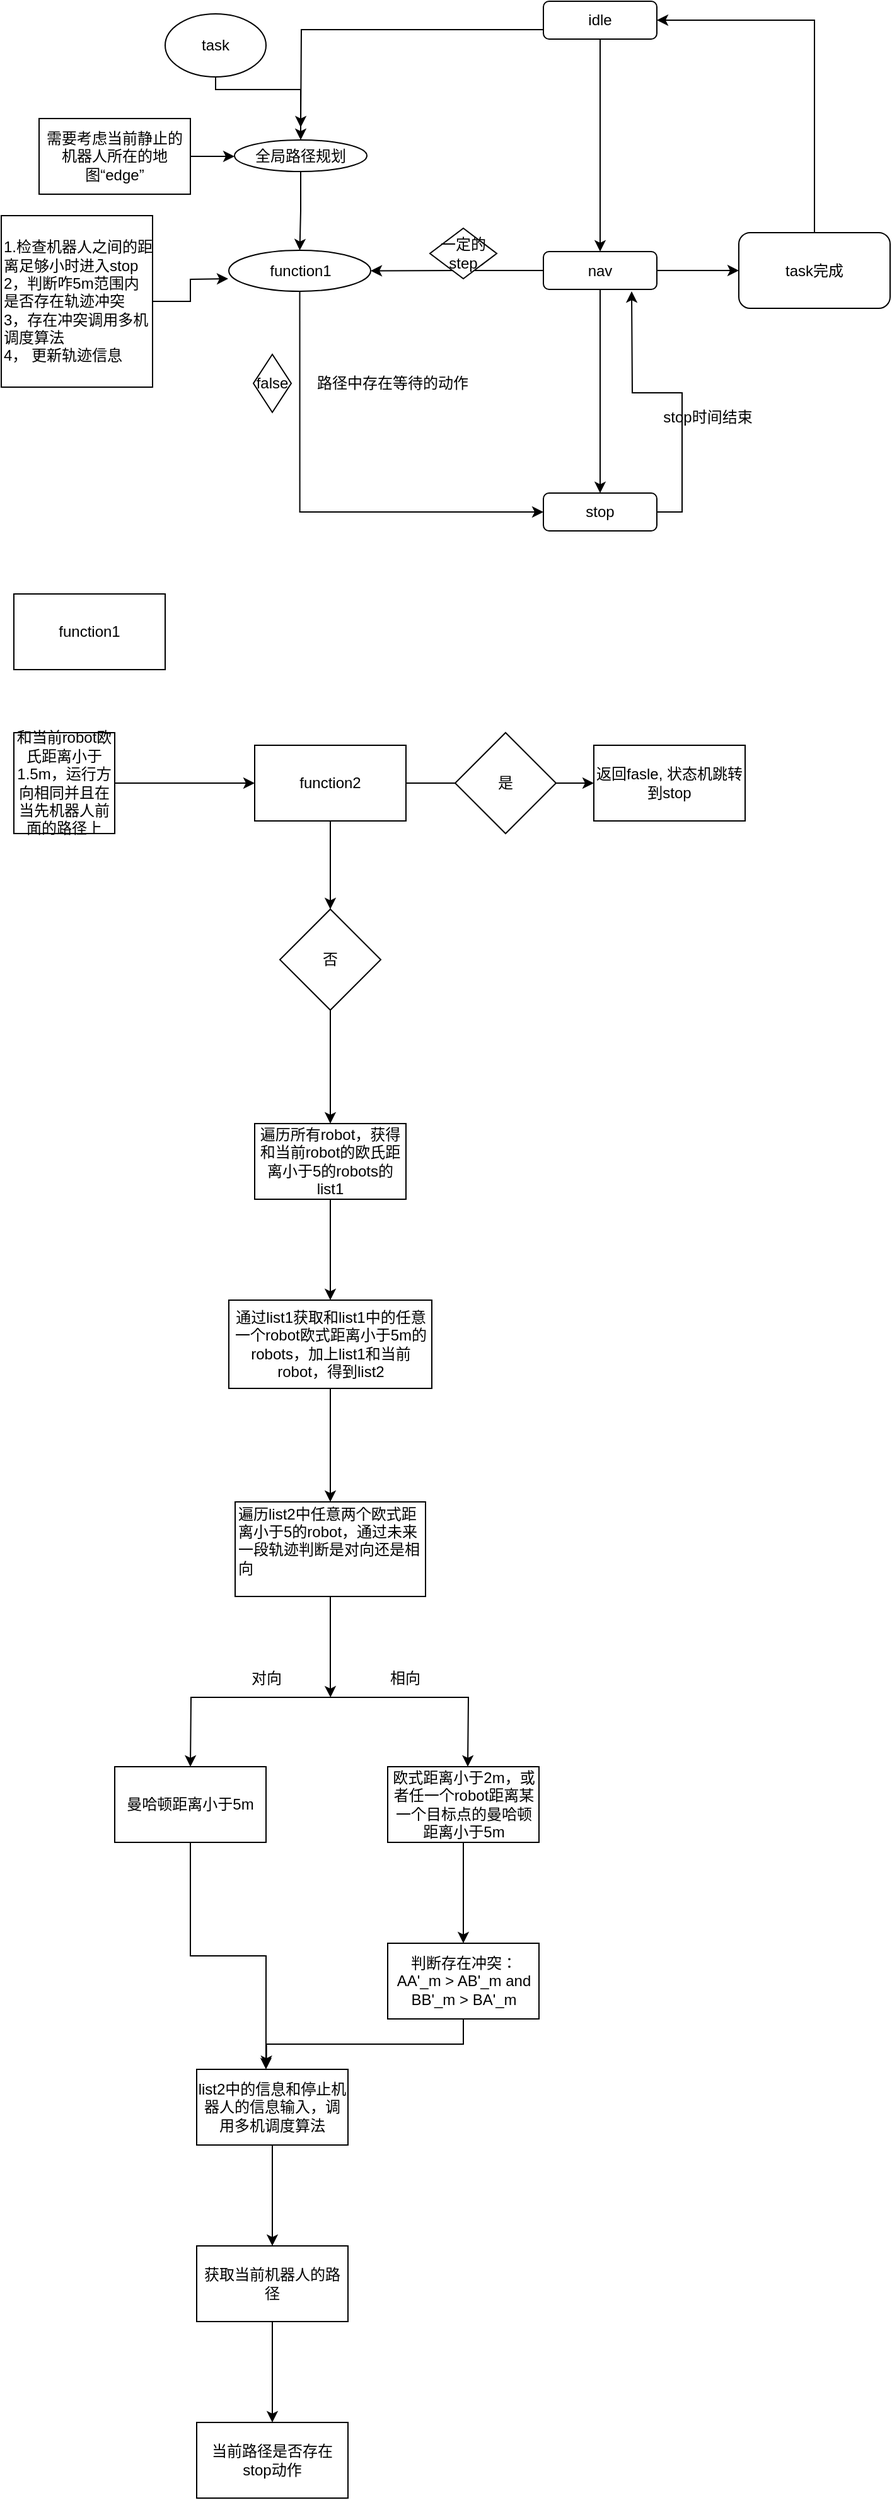 <mxfile version="15.2.9" type="github" pages="2">
  <diagram id="9fSyIhTfwZy8_oy5fgW9" name="Page-1">
    <mxGraphModel dx="748" dy="523" grid="1" gridSize="10" guides="1" tooltips="1" connect="1" arrows="1" fold="1" page="1" pageScale="1" pageWidth="827" pageHeight="1169" math="0" shadow="0">
      <root>
        <mxCell id="0" />
        <mxCell id="1" parent="0" />
        <mxCell id="qDxuMMK1ASLJ5tELzvt4-7" value="" style="edgeStyle=orthogonalEdgeStyle;rounded=0;orthogonalLoop=1;jettySize=auto;html=1;exitX=0;exitY=0.75;exitDx=0;exitDy=0;" edge="1" parent="1" source="qDxuMMK1ASLJ5tELzvt4-1">
          <mxGeometry relative="1" as="geometry">
            <mxPoint x="345.034" y="160" as="sourcePoint" />
            <mxPoint x="247.5" y="230" as="targetPoint" />
          </mxGeometry>
        </mxCell>
        <mxCell id="qDxuMMK1ASLJ5tELzvt4-17" style="edgeStyle=orthogonalEdgeStyle;rounded=0;orthogonalLoop=1;jettySize=auto;html=1;exitX=0.5;exitY=1;exitDx=0;exitDy=0;entryX=0.5;entryY=0;entryDx=0;entryDy=0;" edge="1" parent="1" source="qDxuMMK1ASLJ5tELzvt4-1" target="qDxuMMK1ASLJ5tELzvt4-3">
          <mxGeometry relative="1" as="geometry" />
        </mxCell>
        <mxCell id="qDxuMMK1ASLJ5tELzvt4-1" value="idle" style="rounded=1;whiteSpace=wrap;html=1;" vertex="1" parent="1">
          <mxGeometry x="440" y="130" width="90" height="30" as="geometry" />
        </mxCell>
        <mxCell id="qDxuMMK1ASLJ5tELzvt4-38" style="edgeStyle=orthogonalEdgeStyle;rounded=0;orthogonalLoop=1;jettySize=auto;html=1;exitX=0;exitY=0.5;exitDx=0;exitDy=0;entryX=1;entryY=0.5;entryDx=0;entryDy=0;" edge="1" parent="1" source="qDxuMMK1ASLJ5tELzvt4-3" target="qDxuMMK1ASLJ5tELzvt4-11">
          <mxGeometry relative="1" as="geometry" />
        </mxCell>
        <mxCell id="qDxuMMK1ASLJ5tELzvt4-39" style="edgeStyle=orthogonalEdgeStyle;rounded=0;orthogonalLoop=1;jettySize=auto;html=1;exitX=0.5;exitY=1;exitDx=0;exitDy=0;" edge="1" parent="1" source="qDxuMMK1ASLJ5tELzvt4-3" target="qDxuMMK1ASLJ5tELzvt4-4">
          <mxGeometry relative="1" as="geometry" />
        </mxCell>
        <mxCell id="JFUP2v7yk-JefAY3bPmS-2" value="" style="edgeStyle=orthogonalEdgeStyle;rounded=0;orthogonalLoop=1;jettySize=auto;html=1;" edge="1" parent="1" source="qDxuMMK1ASLJ5tELzvt4-3" target="JFUP2v7yk-JefAY3bPmS-1">
          <mxGeometry relative="1" as="geometry" />
        </mxCell>
        <mxCell id="qDxuMMK1ASLJ5tELzvt4-3" value="nav" style="rounded=1;whiteSpace=wrap;html=1;" vertex="1" parent="1">
          <mxGeometry x="440" y="328.5" width="90" height="30" as="geometry" />
        </mxCell>
        <mxCell id="JFUP2v7yk-JefAY3bPmS-4" style="edgeStyle=orthogonalEdgeStyle;rounded=0;orthogonalLoop=1;jettySize=auto;html=1;exitX=1;exitY=0.5;exitDx=0;exitDy=0;" edge="1" parent="1" source="qDxuMMK1ASLJ5tELzvt4-4">
          <mxGeometry relative="1" as="geometry">
            <mxPoint x="510" y="360" as="targetPoint" />
          </mxGeometry>
        </mxCell>
        <mxCell id="qDxuMMK1ASLJ5tELzvt4-4" value="stop" style="rounded=1;whiteSpace=wrap;html=1;" vertex="1" parent="1">
          <mxGeometry x="440" y="520" width="90" height="30" as="geometry" />
        </mxCell>
        <mxCell id="qDxuMMK1ASLJ5tELzvt4-8" style="edgeStyle=orthogonalEdgeStyle;rounded=0;orthogonalLoop=1;jettySize=auto;html=1;exitX=0.5;exitY=1;exitDx=0;exitDy=0;entryX=0.5;entryY=0;entryDx=0;entryDy=0;" edge="1" parent="1" source="qDxuMMK1ASLJ5tELzvt4-5" target="qDxuMMK1ASLJ5tELzvt4-6">
          <mxGeometry relative="1" as="geometry">
            <Array as="points">
              <mxPoint x="180" y="200" />
              <mxPoint x="248" y="200" />
            </Array>
          </mxGeometry>
        </mxCell>
        <mxCell id="qDxuMMK1ASLJ5tELzvt4-5" value="task" style="ellipse;whiteSpace=wrap;html=1;" vertex="1" parent="1">
          <mxGeometry x="140" y="140" width="80" height="50" as="geometry" />
        </mxCell>
        <mxCell id="qDxuMMK1ASLJ5tELzvt4-12" value="" style="edgeStyle=orthogonalEdgeStyle;rounded=0;orthogonalLoop=1;jettySize=auto;html=1;" edge="1" parent="1" source="qDxuMMK1ASLJ5tELzvt4-6" target="qDxuMMK1ASLJ5tELzvt4-11">
          <mxGeometry relative="1" as="geometry" />
        </mxCell>
        <mxCell id="qDxuMMK1ASLJ5tELzvt4-6" value="全局路径规划" style="ellipse;whiteSpace=wrap;html=1;rounded=1;" vertex="1" parent="1">
          <mxGeometry x="195" y="240" width="105" height="25" as="geometry" />
        </mxCell>
        <mxCell id="qDxuMMK1ASLJ5tELzvt4-10" style="edgeStyle=orthogonalEdgeStyle;rounded=0;orthogonalLoop=1;jettySize=auto;html=1;exitX=1;exitY=0.5;exitDx=0;exitDy=0;entryX=0;entryY=0.5;entryDx=0;entryDy=0;" edge="1" parent="1" source="qDxuMMK1ASLJ5tELzvt4-9" target="qDxuMMK1ASLJ5tELzvt4-6">
          <mxGeometry relative="1" as="geometry" />
        </mxCell>
        <mxCell id="qDxuMMK1ASLJ5tELzvt4-9" value="需要考虑当前静止的机器人所在的地图“edge”" style="rounded=0;whiteSpace=wrap;html=1;" vertex="1" parent="1">
          <mxGeometry x="40" y="223" width="120" height="60" as="geometry" />
        </mxCell>
        <mxCell id="qDxuMMK1ASLJ5tELzvt4-20" style="edgeStyle=orthogonalEdgeStyle;rounded=0;orthogonalLoop=1;jettySize=auto;html=1;exitX=0.5;exitY=1;exitDx=0;exitDy=0;entryX=0;entryY=0.5;entryDx=0;entryDy=0;" edge="1" parent="1" source="qDxuMMK1ASLJ5tELzvt4-11" target="qDxuMMK1ASLJ5tELzvt4-4">
          <mxGeometry relative="1" as="geometry" />
        </mxCell>
        <mxCell id="qDxuMMK1ASLJ5tELzvt4-11" value="function1" style="ellipse;whiteSpace=wrap;html=1;rounded=1;" vertex="1" parent="1">
          <mxGeometry x="190.5" y="327.5" width="112.5" height="32.5" as="geometry" />
        </mxCell>
        <mxCell id="qDxuMMK1ASLJ5tELzvt4-34" style="edgeStyle=orthogonalEdgeStyle;rounded=0;orthogonalLoop=1;jettySize=auto;html=1;exitX=1;exitY=0.5;exitDx=0;exitDy=0;" edge="1" parent="1" source="qDxuMMK1ASLJ5tELzvt4-13">
          <mxGeometry relative="1" as="geometry">
            <mxPoint x="190" y="350" as="targetPoint" />
          </mxGeometry>
        </mxCell>
        <mxCell id="qDxuMMK1ASLJ5tELzvt4-13" value="&lt;div align=&quot;left&quot;&gt;1.检查机器人之间的距离足够小时进入stop&lt;/div&gt;&lt;div align=&quot;left&quot;&gt;2，判断咋5m范围内是否存在轨迹冲突&lt;/div&gt;&lt;div align=&quot;left&quot;&gt;3，存在冲突调用多机调度算法&lt;/div&gt;&lt;div align=&quot;left&quot;&gt;4， 更新轨迹信息&lt;br&gt;&lt;/div&gt;" style="rounded=0;whiteSpace=wrap;html=1;align=left;" vertex="1" parent="1">
          <mxGeometry x="10" y="300" width="120" height="136" as="geometry" />
        </mxCell>
        <mxCell id="qDxuMMK1ASLJ5tELzvt4-21" value="false" style="rhombus;whiteSpace=wrap;html=1;" vertex="1" parent="1">
          <mxGeometry x="210" y="410" width="30" height="46" as="geometry" />
        </mxCell>
        <mxCell id="qDxuMMK1ASLJ5tELzvt4-36" value="一定的step" style="rhombus;whiteSpace=wrap;html=1;strokeWidth=1;" vertex="1" parent="1">
          <mxGeometry x="350" y="310" width="53" height="40" as="geometry" />
        </mxCell>
        <mxCell id="qDxuMMK1ASLJ5tELzvt4-40" value="function1" style="rounded=0;whiteSpace=wrap;html=1;strokeWidth=1;" vertex="1" parent="1">
          <mxGeometry x="20" y="600" width="120" height="60" as="geometry" />
        </mxCell>
        <mxCell id="qDxuMMK1ASLJ5tELzvt4-45" value="" style="edgeStyle=orthogonalEdgeStyle;rounded=0;orthogonalLoop=1;jettySize=auto;html=1;" edge="1" parent="1" source="qDxuMMK1ASLJ5tELzvt4-41" target="qDxuMMK1ASLJ5tELzvt4-44">
          <mxGeometry relative="1" as="geometry" />
        </mxCell>
        <mxCell id="qDxuMMK1ASLJ5tELzvt4-50" style="edgeStyle=orthogonalEdgeStyle;rounded=0;orthogonalLoop=1;jettySize=auto;html=1;exitX=1;exitY=0.5;exitDx=0;exitDy=0;" edge="1" parent="1" source="qDxuMMK1ASLJ5tELzvt4-41" target="qDxuMMK1ASLJ5tELzvt4-46">
          <mxGeometry relative="1" as="geometry" />
        </mxCell>
        <mxCell id="qDxuMMK1ASLJ5tELzvt4-41" value="function2" style="rounded=0;whiteSpace=wrap;html=1;strokeWidth=1;" vertex="1" parent="1">
          <mxGeometry x="211" y="720" width="120" height="60" as="geometry" />
        </mxCell>
        <mxCell id="qDxuMMK1ASLJ5tELzvt4-43" value="" style="edgeStyle=orthogonalEdgeStyle;rounded=0;orthogonalLoop=1;jettySize=auto;html=1;" edge="1" parent="1" source="qDxuMMK1ASLJ5tELzvt4-42" target="qDxuMMK1ASLJ5tELzvt4-41">
          <mxGeometry relative="1" as="geometry" />
        </mxCell>
        <mxCell id="qDxuMMK1ASLJ5tELzvt4-42" value="和当前robot欧氏距离小于1.5m，运行方向相同并且在当先机器人前面的路径上" style="whiteSpace=wrap;html=1;aspect=fixed;strokeWidth=1;" vertex="1" parent="1">
          <mxGeometry x="20" y="710" width="80" height="80" as="geometry" />
        </mxCell>
        <mxCell id="qDxuMMK1ASLJ5tELzvt4-49" value="" style="edgeStyle=orthogonalEdgeStyle;rounded=0;orthogonalLoop=1;jettySize=auto;html=1;" edge="1" parent="1" source="qDxuMMK1ASLJ5tELzvt4-44" target="qDxuMMK1ASLJ5tELzvt4-48">
          <mxGeometry relative="1" as="geometry" />
        </mxCell>
        <mxCell id="qDxuMMK1ASLJ5tELzvt4-44" value="否" style="rhombus;whiteSpace=wrap;html=1;rounded=0;strokeWidth=1;" vertex="1" parent="1">
          <mxGeometry x="231" y="850" width="80" height="80" as="geometry" />
        </mxCell>
        <mxCell id="qDxuMMK1ASLJ5tELzvt4-46" value="返回fasle, 状态机跳转到stop" style="whiteSpace=wrap;html=1;rounded=0;strokeWidth=1;" vertex="1" parent="1">
          <mxGeometry x="480" y="720" width="120" height="60" as="geometry" />
        </mxCell>
        <mxCell id="qDxuMMK1ASLJ5tELzvt4-53" value="" style="edgeStyle=orthogonalEdgeStyle;rounded=0;orthogonalLoop=1;jettySize=auto;html=1;" edge="1" parent="1" source="qDxuMMK1ASLJ5tELzvt4-48" target="qDxuMMK1ASLJ5tELzvt4-52">
          <mxGeometry relative="1" as="geometry" />
        </mxCell>
        <mxCell id="qDxuMMK1ASLJ5tELzvt4-48" value="遍历所有robot，获得和当前robot的欧氏距离小于5的robots的list1" style="whiteSpace=wrap;html=1;rounded=0;strokeWidth=1;" vertex="1" parent="1">
          <mxGeometry x="211" y="1020" width="120" height="60" as="geometry" />
        </mxCell>
        <mxCell id="qDxuMMK1ASLJ5tELzvt4-51" value="是" style="rhombus;whiteSpace=wrap;html=1;strokeWidth=1;" vertex="1" parent="1">
          <mxGeometry x="370" y="710" width="80" height="80" as="geometry" />
        </mxCell>
        <mxCell id="qDxuMMK1ASLJ5tELzvt4-55" value="" style="edgeStyle=orthogonalEdgeStyle;rounded=0;orthogonalLoop=1;jettySize=auto;html=1;" edge="1" parent="1" source="qDxuMMK1ASLJ5tELzvt4-52" target="qDxuMMK1ASLJ5tELzvt4-54">
          <mxGeometry relative="1" as="geometry" />
        </mxCell>
        <mxCell id="qDxuMMK1ASLJ5tELzvt4-52" value="通过list1获取和list1中的任意一个robot欧式距离小于5m的robots，加上list1和当前robot，得到list2" style="whiteSpace=wrap;html=1;rounded=0;strokeWidth=1;" vertex="1" parent="1">
          <mxGeometry x="190.5" y="1160" width="161" height="70" as="geometry" />
        </mxCell>
        <mxCell id="qDxuMMK1ASLJ5tELzvt4-54" value="&lt;div align=&quot;left&quot;&gt;遍历list2中任意两个欧式距离小于5的robot，通过未来一段轨迹判断是对向还是相向&lt;/div&gt;&lt;div align=&quot;left&quot;&gt;&lt;br&gt;&lt;/div&gt;" style="whiteSpace=wrap;html=1;rounded=0;strokeWidth=1;align=left;" vertex="1" parent="1">
          <mxGeometry x="195.5" y="1320" width="151" height="75" as="geometry" />
        </mxCell>
        <mxCell id="qDxuMMK1ASLJ5tELzvt4-62" style="edgeStyle=orthogonalEdgeStyle;rounded=0;orthogonalLoop=1;jettySize=auto;html=1;exitX=0;exitY=0.5;exitDx=0;exitDy=0;exitPerimeter=0;" edge="1" parent="1" source="qDxuMMK1ASLJ5tELzvt4-56">
          <mxGeometry relative="1" as="geometry">
            <mxPoint x="160" y="1530" as="targetPoint" />
          </mxGeometry>
        </mxCell>
        <mxCell id="qDxuMMK1ASLJ5tELzvt4-63" style="edgeStyle=orthogonalEdgeStyle;rounded=0;orthogonalLoop=1;jettySize=auto;html=1;exitX=1;exitY=0.5;exitDx=0;exitDy=0;exitPerimeter=0;" edge="1" parent="1" source="qDxuMMK1ASLJ5tELzvt4-56">
          <mxGeometry relative="1" as="geometry">
            <mxPoint x="380" y="1530" as="targetPoint" />
          </mxGeometry>
        </mxCell>
        <mxCell id="qDxuMMK1ASLJ5tELzvt4-56" value="" style="line;strokeWidth=1;html=1;" vertex="1" parent="1">
          <mxGeometry x="186.5" y="1470" width="160" height="10" as="geometry" />
        </mxCell>
        <mxCell id="qDxuMMK1ASLJ5tELzvt4-59" style="edgeStyle=orthogonalEdgeStyle;rounded=0;orthogonalLoop=1;jettySize=auto;html=1;exitX=1;exitY=0.5;exitDx=0;exitDy=0;exitPerimeter=0;entryX=0.529;entryY=0.5;entryDx=0;entryDy=0;entryPerimeter=0;" edge="1" parent="1" source="qDxuMMK1ASLJ5tELzvt4-58" target="qDxuMMK1ASLJ5tELzvt4-56">
          <mxGeometry relative="1" as="geometry" />
        </mxCell>
        <mxCell id="qDxuMMK1ASLJ5tELzvt4-58" value="" style="line;strokeWidth=1;direction=south;html=1;" vertex="1" parent="1">
          <mxGeometry x="266" y="1395" width="10" height="70" as="geometry" />
        </mxCell>
        <mxCell id="qDxuMMK1ASLJ5tELzvt4-60" value="对向" style="text;html=1;align=center;verticalAlign=middle;resizable=0;points=[];autosize=1;strokeColor=none;fillColor=none;" vertex="1" parent="1">
          <mxGeometry x="200" y="1450" width="40" height="20" as="geometry" />
        </mxCell>
        <mxCell id="qDxuMMK1ASLJ5tELzvt4-61" value="相向" style="text;html=1;align=center;verticalAlign=middle;resizable=0;points=[];autosize=1;strokeColor=none;fillColor=none;" vertex="1" parent="1">
          <mxGeometry x="310" y="1450" width="40" height="20" as="geometry" />
        </mxCell>
        <mxCell id="qDxuMMK1ASLJ5tELzvt4-69" style="edgeStyle=orthogonalEdgeStyle;rounded=0;orthogonalLoop=1;jettySize=auto;html=1;exitX=0.5;exitY=1;exitDx=0;exitDy=0;entryX=0.458;entryY=0;entryDx=0;entryDy=0;entryPerimeter=0;" edge="1" parent="1" source="qDxuMMK1ASLJ5tELzvt4-64" target="qDxuMMK1ASLJ5tELzvt4-68">
          <mxGeometry relative="1" as="geometry" />
        </mxCell>
        <mxCell id="qDxuMMK1ASLJ5tELzvt4-64" value="曼哈顿距离小于5m" style="rounded=0;whiteSpace=wrap;html=1;strokeWidth=1;" vertex="1" parent="1">
          <mxGeometry x="100" y="1530" width="120" height="60" as="geometry" />
        </mxCell>
        <mxCell id="qDxuMMK1ASLJ5tELzvt4-67" value="" style="edgeStyle=orthogonalEdgeStyle;rounded=0;orthogonalLoop=1;jettySize=auto;html=1;" edge="1" parent="1" source="qDxuMMK1ASLJ5tELzvt4-65" target="qDxuMMK1ASLJ5tELzvt4-66">
          <mxGeometry relative="1" as="geometry" />
        </mxCell>
        <mxCell id="qDxuMMK1ASLJ5tELzvt4-65" value="欧式距离小于2m，或者任一个robot距离某一个目标点的曼哈顿距离小于5m" style="rounded=0;whiteSpace=wrap;html=1;strokeWidth=1;" vertex="1" parent="1">
          <mxGeometry x="316.5" y="1530" width="120" height="60" as="geometry" />
        </mxCell>
        <mxCell id="qDxuMMK1ASLJ5tELzvt4-70" style="edgeStyle=orthogonalEdgeStyle;rounded=0;orthogonalLoop=1;jettySize=auto;html=1;exitX=0.5;exitY=1;exitDx=0;exitDy=0;entryX=0.461;entryY=-0.031;entryDx=0;entryDy=0;entryPerimeter=0;" edge="1" parent="1" source="qDxuMMK1ASLJ5tELzvt4-66" target="qDxuMMK1ASLJ5tELzvt4-68">
          <mxGeometry relative="1" as="geometry" />
        </mxCell>
        <mxCell id="qDxuMMK1ASLJ5tELzvt4-66" value="&lt;div&gt;判断存在冲突：&lt;/div&gt;&lt;div&gt;AA&#39;_m &amp;gt; AB&#39;_m and&lt;/div&gt;&lt;div&gt;BB&#39;_m &amp;gt; BA&#39;_m&lt;br&gt;&lt;/div&gt;" style="whiteSpace=wrap;html=1;rounded=0;strokeWidth=1;" vertex="1" parent="1">
          <mxGeometry x="316.5" y="1670" width="120" height="60" as="geometry" />
        </mxCell>
        <mxCell id="qDxuMMK1ASLJ5tELzvt4-72" value="" style="edgeStyle=orthogonalEdgeStyle;rounded=0;orthogonalLoop=1;jettySize=auto;html=1;" edge="1" parent="1" source="qDxuMMK1ASLJ5tELzvt4-68" target="qDxuMMK1ASLJ5tELzvt4-71">
          <mxGeometry relative="1" as="geometry" />
        </mxCell>
        <mxCell id="qDxuMMK1ASLJ5tELzvt4-68" value="list2中的信息和停止机器人的信息输入，调用多机调度算法" style="rounded=0;whiteSpace=wrap;html=1;strokeWidth=1;" vertex="1" parent="1">
          <mxGeometry x="165" y="1770" width="120" height="60" as="geometry" />
        </mxCell>
        <mxCell id="qDxuMMK1ASLJ5tELzvt4-75" value="" style="edgeStyle=orthogonalEdgeStyle;rounded=0;orthogonalLoop=1;jettySize=auto;html=1;" edge="1" parent="1" source="qDxuMMK1ASLJ5tELzvt4-71" target="qDxuMMK1ASLJ5tELzvt4-74">
          <mxGeometry relative="1" as="geometry" />
        </mxCell>
        <mxCell id="qDxuMMK1ASLJ5tELzvt4-71" value="获取当前机器人的路径" style="whiteSpace=wrap;html=1;rounded=0;strokeWidth=1;" vertex="1" parent="1">
          <mxGeometry x="165" y="1910" width="120" height="60" as="geometry" />
        </mxCell>
        <mxCell id="qDxuMMK1ASLJ5tELzvt4-73" value="路径中存在等待的动作" style="text;html=1;align=center;verticalAlign=middle;resizable=0;points=[];autosize=1;strokeColor=none;fillColor=none;" vertex="1" parent="1">
          <mxGeometry x="250" y="423" width="140" height="20" as="geometry" />
        </mxCell>
        <mxCell id="qDxuMMK1ASLJ5tELzvt4-74" value="当前路径是否存在stop动作" style="whiteSpace=wrap;html=1;rounded=0;strokeWidth=1;" vertex="1" parent="1">
          <mxGeometry x="165" y="2050" width="120" height="60" as="geometry" />
        </mxCell>
        <mxCell id="JFUP2v7yk-JefAY3bPmS-3" style="edgeStyle=orthogonalEdgeStyle;rounded=0;orthogonalLoop=1;jettySize=auto;html=1;exitX=0.5;exitY=0;exitDx=0;exitDy=0;entryX=1;entryY=0.5;entryDx=0;entryDy=0;" edge="1" parent="1" source="JFUP2v7yk-JefAY3bPmS-1" target="qDxuMMK1ASLJ5tELzvt4-1">
          <mxGeometry relative="1" as="geometry" />
        </mxCell>
        <mxCell id="JFUP2v7yk-JefAY3bPmS-1" value="task完成" style="whiteSpace=wrap;html=1;rounded=1;" vertex="1" parent="1">
          <mxGeometry x="595" y="313.5" width="120" height="60" as="geometry" />
        </mxCell>
        <mxCell id="JFUP2v7yk-JefAY3bPmS-5" value="&lt;div&gt;stop时间结束&lt;/div&gt;" style="text;html=1;align=center;verticalAlign=middle;resizable=0;points=[];autosize=1;strokeColor=none;fillColor=none;" vertex="1" parent="1">
          <mxGeometry x="525" y="450" width="90" height="20" as="geometry" />
        </mxCell>
      </root>
    </mxGraphModel>
  </diagram>
  <diagram id="7LW2NvPQEGOA-iUj2UVO" name="Page-2">
    <mxGraphModel dx="960" dy="654" grid="1" gridSize="10" guides="1" tooltips="1" connect="1" arrows="1" fold="1" page="1" pageScale="1" pageWidth="827" pageHeight="1169" math="0" shadow="0">
      <root>
        <mxCell id="NrLrj79_bSl4Yxio886D-0" />
        <mxCell id="NrLrj79_bSl4Yxio886D-1" parent="NrLrj79_bSl4Yxio886D-0" />
        <mxCell id="iOkQ1qD1qgaQ_Q-xitg9-0" value="" style="edgeStyle=orthogonalEdgeStyle;rounded=0;orthogonalLoop=1;jettySize=auto;html=1;" edge="1" parent="NrLrj79_bSl4Yxio886D-1" source="iOkQ1qD1qgaQ_Q-xitg9-2" target="iOkQ1qD1qgaQ_Q-xitg9-6">
          <mxGeometry relative="1" as="geometry" />
        </mxCell>
        <mxCell id="iOkQ1qD1qgaQ_Q-xitg9-1" style="edgeStyle=orthogonalEdgeStyle;rounded=0;orthogonalLoop=1;jettySize=auto;html=1;exitX=1;exitY=0.5;exitDx=0;exitDy=0;" edge="1" parent="NrLrj79_bSl4Yxio886D-1" source="iOkQ1qD1qgaQ_Q-xitg9-2" target="iOkQ1qD1qgaQ_Q-xitg9-7">
          <mxGeometry relative="1" as="geometry" />
        </mxCell>
        <mxCell id="iOkQ1qD1qgaQ_Q-xitg9-2" value="function2" style="rounded=0;whiteSpace=wrap;html=1;strokeWidth=1;" vertex="1" parent="NrLrj79_bSl4Yxio886D-1">
          <mxGeometry x="211" y="720" width="120" height="60" as="geometry" />
        </mxCell>
        <mxCell id="iOkQ1qD1qgaQ_Q-xitg9-3" value="" style="edgeStyle=orthogonalEdgeStyle;rounded=0;orthogonalLoop=1;jettySize=auto;html=1;" edge="1" parent="NrLrj79_bSl4Yxio886D-1" source="iOkQ1qD1qgaQ_Q-xitg9-4" target="iOkQ1qD1qgaQ_Q-xitg9-2">
          <mxGeometry relative="1" as="geometry" />
        </mxCell>
        <mxCell id="iOkQ1qD1qgaQ_Q-xitg9-4" value="和当前robot欧氏距离小于1.5m，运行方向相同并且在当先机器人前面的路径上" style="whiteSpace=wrap;html=1;aspect=fixed;strokeWidth=1;" vertex="1" parent="NrLrj79_bSl4Yxio886D-1">
          <mxGeometry x="20" y="710" width="80" height="80" as="geometry" />
        </mxCell>
        <mxCell id="iOkQ1qD1qgaQ_Q-xitg9-5" value="" style="edgeStyle=orthogonalEdgeStyle;rounded=0;orthogonalLoop=1;jettySize=auto;html=1;" edge="1" parent="NrLrj79_bSl4Yxio886D-1" source="iOkQ1qD1qgaQ_Q-xitg9-6" target="iOkQ1qD1qgaQ_Q-xitg9-9">
          <mxGeometry relative="1" as="geometry" />
        </mxCell>
        <mxCell id="iOkQ1qD1qgaQ_Q-xitg9-6" value="否" style="rhombus;whiteSpace=wrap;html=1;rounded=0;strokeWidth=1;" vertex="1" parent="NrLrj79_bSl4Yxio886D-1">
          <mxGeometry x="231" y="850" width="80" height="80" as="geometry" />
        </mxCell>
        <mxCell id="iOkQ1qD1qgaQ_Q-xitg9-7" value="返回fasle, 状态机跳转到stop" style="whiteSpace=wrap;html=1;rounded=0;strokeWidth=1;" vertex="1" parent="NrLrj79_bSl4Yxio886D-1">
          <mxGeometry x="480" y="720" width="120" height="60" as="geometry" />
        </mxCell>
        <mxCell id="iOkQ1qD1qgaQ_Q-xitg9-8" value="" style="edgeStyle=orthogonalEdgeStyle;rounded=0;orthogonalLoop=1;jettySize=auto;html=1;" edge="1" parent="NrLrj79_bSl4Yxio886D-1" source="iOkQ1qD1qgaQ_Q-xitg9-9" target="iOkQ1qD1qgaQ_Q-xitg9-12">
          <mxGeometry relative="1" as="geometry" />
        </mxCell>
        <mxCell id="iOkQ1qD1qgaQ_Q-xitg9-9" value="遍历所有robot，获得和当前robot的欧氏距离小于5的robots的list1" style="whiteSpace=wrap;html=1;rounded=0;strokeWidth=1;" vertex="1" parent="NrLrj79_bSl4Yxio886D-1">
          <mxGeometry x="211" y="1020" width="120" height="60" as="geometry" />
        </mxCell>
        <mxCell id="iOkQ1qD1qgaQ_Q-xitg9-10" value="是" style="rhombus;whiteSpace=wrap;html=1;strokeWidth=1;" vertex="1" parent="NrLrj79_bSl4Yxio886D-1">
          <mxGeometry x="370" y="710" width="80" height="80" as="geometry" />
        </mxCell>
        <mxCell id="iOkQ1qD1qgaQ_Q-xitg9-11" value="" style="edgeStyle=orthogonalEdgeStyle;rounded=0;orthogonalLoop=1;jettySize=auto;html=1;" edge="1" parent="NrLrj79_bSl4Yxio886D-1" source="iOkQ1qD1qgaQ_Q-xitg9-12" target="iOkQ1qD1qgaQ_Q-xitg9-13">
          <mxGeometry relative="1" as="geometry" />
        </mxCell>
        <mxCell id="iOkQ1qD1qgaQ_Q-xitg9-12" value="通过list1获取和list1中的任意一个robot欧式距离小于5m的robots，加上list1和当前robot，得到list2" style="whiteSpace=wrap;html=1;rounded=0;strokeWidth=1;" vertex="1" parent="NrLrj79_bSl4Yxio886D-1">
          <mxGeometry x="190.5" y="1160" width="161" height="70" as="geometry" />
        </mxCell>
        <mxCell id="iOkQ1qD1qgaQ_Q-xitg9-13" value="&lt;div align=&quot;left&quot;&gt;遍历list2中任意两个欧式距离小于5的robot，通过未来一段轨迹判断是对向还是相向&lt;/div&gt;&lt;div align=&quot;left&quot;&gt;&lt;br&gt;&lt;/div&gt;" style="whiteSpace=wrap;html=1;rounded=0;strokeWidth=1;align=left;" vertex="1" parent="NrLrj79_bSl4Yxio886D-1">
          <mxGeometry x="195.5" y="1320" width="151" height="75" as="geometry" />
        </mxCell>
        <mxCell id="iOkQ1qD1qgaQ_Q-xitg9-14" style="edgeStyle=orthogonalEdgeStyle;rounded=0;orthogonalLoop=1;jettySize=auto;html=1;exitX=0;exitY=0.5;exitDx=0;exitDy=0;exitPerimeter=0;" edge="1" parent="NrLrj79_bSl4Yxio886D-1" source="iOkQ1qD1qgaQ_Q-xitg9-16">
          <mxGeometry relative="1" as="geometry">
            <mxPoint x="160" y="1530" as="targetPoint" />
          </mxGeometry>
        </mxCell>
        <mxCell id="iOkQ1qD1qgaQ_Q-xitg9-15" style="edgeStyle=orthogonalEdgeStyle;rounded=0;orthogonalLoop=1;jettySize=auto;html=1;exitX=1;exitY=0.5;exitDx=0;exitDy=0;exitPerimeter=0;" edge="1" parent="NrLrj79_bSl4Yxio886D-1" source="iOkQ1qD1qgaQ_Q-xitg9-16">
          <mxGeometry relative="1" as="geometry">
            <mxPoint x="380" y="1530" as="targetPoint" />
          </mxGeometry>
        </mxCell>
        <mxCell id="iOkQ1qD1qgaQ_Q-xitg9-16" value="" style="line;strokeWidth=1;html=1;" vertex="1" parent="NrLrj79_bSl4Yxio886D-1">
          <mxGeometry x="186.5" y="1470" width="160" height="10" as="geometry" />
        </mxCell>
        <mxCell id="iOkQ1qD1qgaQ_Q-xitg9-17" style="edgeStyle=orthogonalEdgeStyle;rounded=0;orthogonalLoop=1;jettySize=auto;html=1;exitX=1;exitY=0.5;exitDx=0;exitDy=0;exitPerimeter=0;entryX=0.529;entryY=0.5;entryDx=0;entryDy=0;entryPerimeter=0;" edge="1" parent="NrLrj79_bSl4Yxio886D-1" source="iOkQ1qD1qgaQ_Q-xitg9-18" target="iOkQ1qD1qgaQ_Q-xitg9-16">
          <mxGeometry relative="1" as="geometry" />
        </mxCell>
        <mxCell id="iOkQ1qD1qgaQ_Q-xitg9-18" value="" style="line;strokeWidth=1;direction=south;html=1;" vertex="1" parent="NrLrj79_bSl4Yxio886D-1">
          <mxGeometry x="266" y="1395" width="10" height="70" as="geometry" />
        </mxCell>
        <mxCell id="iOkQ1qD1qgaQ_Q-xitg9-19" value="对向" style="text;html=1;align=center;verticalAlign=middle;resizable=0;points=[];autosize=1;strokeColor=none;fillColor=none;" vertex="1" parent="NrLrj79_bSl4Yxio886D-1">
          <mxGeometry x="200" y="1450" width="40" height="20" as="geometry" />
        </mxCell>
        <mxCell id="iOkQ1qD1qgaQ_Q-xitg9-20" value="相向" style="text;html=1;align=center;verticalAlign=middle;resizable=0;points=[];autosize=1;strokeColor=none;fillColor=none;" vertex="1" parent="NrLrj79_bSl4Yxio886D-1">
          <mxGeometry x="310" y="1450" width="40" height="20" as="geometry" />
        </mxCell>
        <mxCell id="iOkQ1qD1qgaQ_Q-xitg9-21" style="edgeStyle=orthogonalEdgeStyle;rounded=0;orthogonalLoop=1;jettySize=auto;html=1;exitX=0.5;exitY=1;exitDx=0;exitDy=0;entryX=0.458;entryY=0;entryDx=0;entryDy=0;entryPerimeter=0;" edge="1" parent="NrLrj79_bSl4Yxio886D-1" source="iOkQ1qD1qgaQ_Q-xitg9-22" target="iOkQ1qD1qgaQ_Q-xitg9-28">
          <mxGeometry relative="1" as="geometry" />
        </mxCell>
        <mxCell id="iOkQ1qD1qgaQ_Q-xitg9-22" value="曼哈顿距离小于5m" style="rounded=0;whiteSpace=wrap;html=1;strokeWidth=1;" vertex="1" parent="NrLrj79_bSl4Yxio886D-1">
          <mxGeometry x="100" y="1530" width="120" height="60" as="geometry" />
        </mxCell>
        <mxCell id="iOkQ1qD1qgaQ_Q-xitg9-23" value="" style="edgeStyle=orthogonalEdgeStyle;rounded=0;orthogonalLoop=1;jettySize=auto;html=1;" edge="1" parent="NrLrj79_bSl4Yxio886D-1" source="iOkQ1qD1qgaQ_Q-xitg9-24" target="iOkQ1qD1qgaQ_Q-xitg9-26">
          <mxGeometry relative="1" as="geometry" />
        </mxCell>
        <mxCell id="iOkQ1qD1qgaQ_Q-xitg9-24" value="欧式距离小于2m，或者任一个robot距离某一个目标点的曼哈顿距离小于5m" style="rounded=0;whiteSpace=wrap;html=1;strokeWidth=1;" vertex="1" parent="NrLrj79_bSl4Yxio886D-1">
          <mxGeometry x="316.5" y="1530" width="120" height="60" as="geometry" />
        </mxCell>
        <mxCell id="iOkQ1qD1qgaQ_Q-xitg9-25" style="edgeStyle=orthogonalEdgeStyle;rounded=0;orthogonalLoop=1;jettySize=auto;html=1;exitX=0.5;exitY=1;exitDx=0;exitDy=0;entryX=0.461;entryY=-0.031;entryDx=0;entryDy=0;entryPerimeter=0;" edge="1" parent="NrLrj79_bSl4Yxio886D-1" source="iOkQ1qD1qgaQ_Q-xitg9-26" target="iOkQ1qD1qgaQ_Q-xitg9-28">
          <mxGeometry relative="1" as="geometry" />
        </mxCell>
        <mxCell id="iOkQ1qD1qgaQ_Q-xitg9-26" value="&lt;div&gt;判断存在冲突：&lt;/div&gt;&lt;div&gt;AA&#39;_m &amp;gt; AB&#39;_m and&lt;/div&gt;&lt;div&gt;BB&#39;_m &amp;gt; BA&#39;_m&lt;br&gt;&lt;/div&gt;" style="whiteSpace=wrap;html=1;rounded=0;strokeWidth=1;" vertex="1" parent="NrLrj79_bSl4Yxio886D-1">
          <mxGeometry x="316.5" y="1670" width="120" height="60" as="geometry" />
        </mxCell>
        <mxCell id="iOkQ1qD1qgaQ_Q-xitg9-27" value="" style="edgeStyle=orthogonalEdgeStyle;rounded=0;orthogonalLoop=1;jettySize=auto;html=1;" edge="1" parent="NrLrj79_bSl4Yxio886D-1" source="iOkQ1qD1qgaQ_Q-xitg9-28" target="iOkQ1qD1qgaQ_Q-xitg9-30">
          <mxGeometry relative="1" as="geometry" />
        </mxCell>
        <mxCell id="iOkQ1qD1qgaQ_Q-xitg9-28" value="list2中的信息和停止机器人的信息输入，调用多机调度算法" style="rounded=0;whiteSpace=wrap;html=1;strokeWidth=1;" vertex="1" parent="NrLrj79_bSl4Yxio886D-1">
          <mxGeometry x="165" y="1770" width="120" height="60" as="geometry" />
        </mxCell>
        <mxCell id="iOkQ1qD1qgaQ_Q-xitg9-29" value="" style="edgeStyle=orthogonalEdgeStyle;rounded=0;orthogonalLoop=1;jettySize=auto;html=1;" edge="1" parent="NrLrj79_bSl4Yxio886D-1" source="iOkQ1qD1qgaQ_Q-xitg9-30" target="iOkQ1qD1qgaQ_Q-xitg9-31">
          <mxGeometry relative="1" as="geometry" />
        </mxCell>
        <mxCell id="iOkQ1qD1qgaQ_Q-xitg9-30" value="获取当前机器人的路径" style="whiteSpace=wrap;html=1;rounded=0;strokeWidth=1;" vertex="1" parent="NrLrj79_bSl4Yxio886D-1">
          <mxGeometry x="165" y="1910" width="120" height="60" as="geometry" />
        </mxCell>
        <mxCell id="iOkQ1qD1qgaQ_Q-xitg9-31" value="当前路径是否存在stop动作" style="whiteSpace=wrap;html=1;rounded=0;strokeWidth=1;" vertex="1" parent="NrLrj79_bSl4Yxio886D-1">
          <mxGeometry x="165" y="2050" width="120" height="60" as="geometry" />
        </mxCell>
      </root>
    </mxGraphModel>
  </diagram>
</mxfile>
